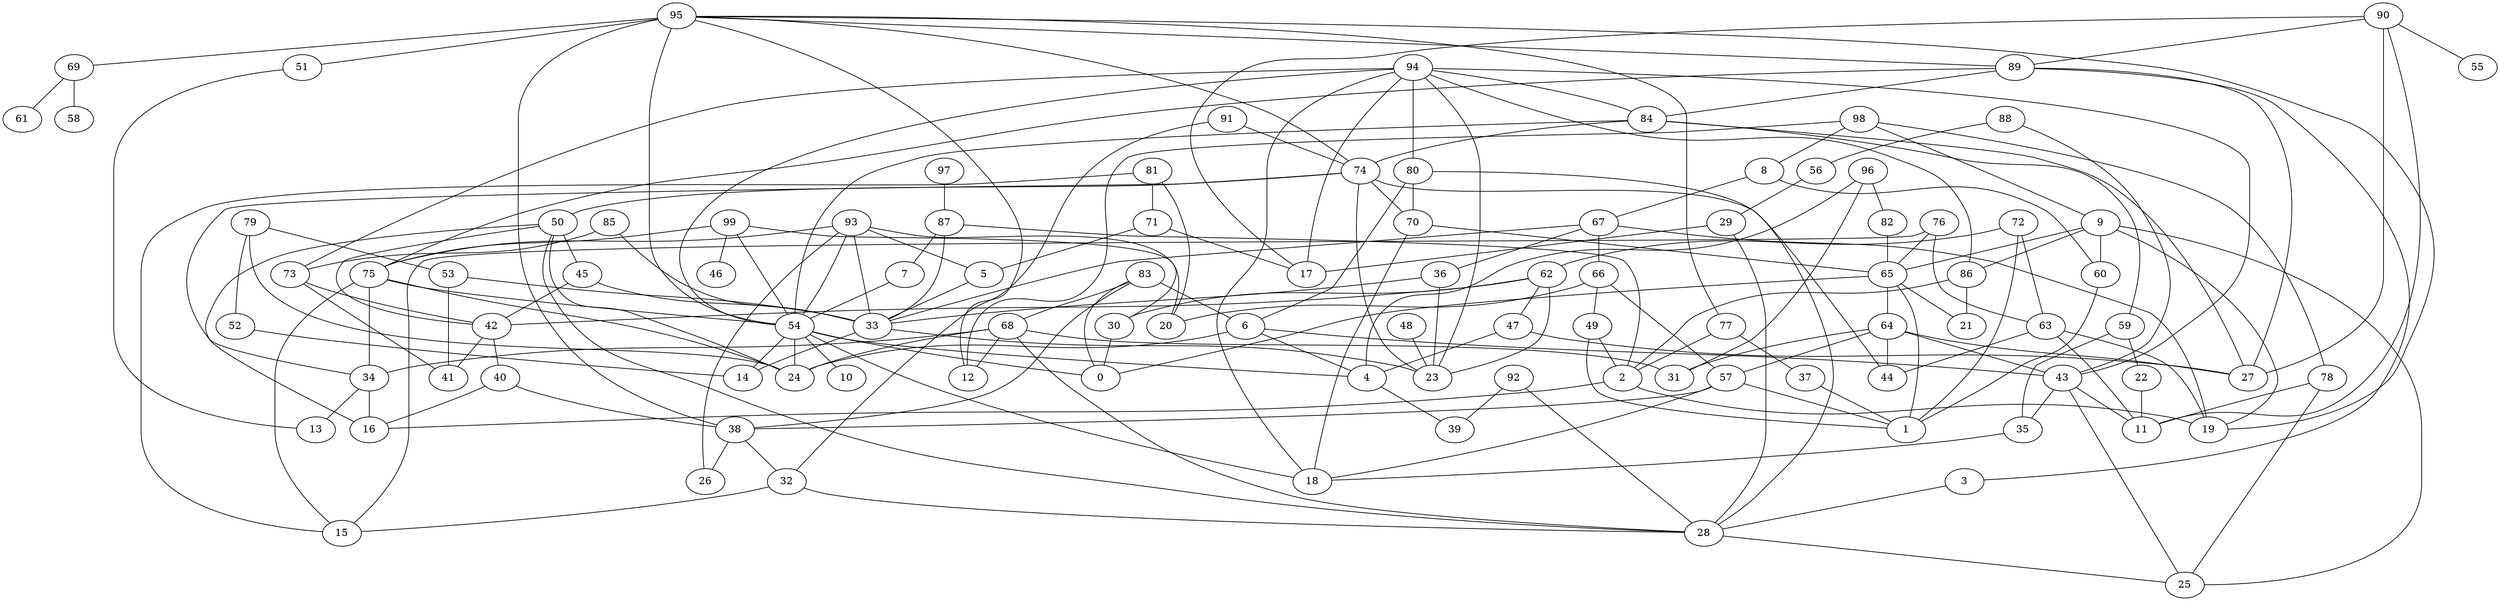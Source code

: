 digraph GG_graph {

subgraph G_graph {
edge [color = black]
"91" -> "74" [dir = none]
"80" -> "28" [dir = none]
"48" -> "23" [dir = none]
"97" -> "87" [dir = none]
"85" -> "33" [dir = none]
"22" -> "11" [dir = none]
"34" -> "16" [dir = none]
"52" -> "14" [dir = none]
"88" -> "56" [dir = none]
"83" -> "0" [dir = none]
"92" -> "28" [dir = none]
"32" -> "28" [dir = none]
"56" -> "29" [dir = none]
"79" -> "24" [dir = none]
"76" -> "63" [dir = none]
"4" -> "39" [dir = none]
"74" -> "34" [dir = none]
"74" -> "44" [dir = none]
"74" -> "50" [dir = none]
"74" -> "70" [dir = none]
"65" -> "21" [dir = none]
"7" -> "54" [dir = none]
"2" -> "19" [dir = none]
"9" -> "60" [dir = none]
"9" -> "25" [dir = none]
"93" -> "5" [dir = none]
"93" -> "26" [dir = none]
"93" -> "33" [dir = none]
"93" -> "54" [dir = none]
"54" -> "4" [dir = none]
"54" -> "10" [dir = none]
"54" -> "0" [dir = none]
"87" -> "33" [dir = none]
"94" -> "73" [dir = none]
"94" -> "86" [dir = none]
"94" -> "43" [dir = none]
"94" -> "54" [dir = none]
"57" -> "18" [dir = none]
"45" -> "42" [dir = none]
"45" -> "33" [dir = none]
"62" -> "23" [dir = none]
"75" -> "15" [dir = none]
"75" -> "24" [dir = none]
"75" -> "54" [dir = none]
"6" -> "4" [dir = none]
"33" -> "23" [dir = none]
"33" -> "14" [dir = none]
"36" -> "23" [dir = none]
"78" -> "11" [dir = none]
"63" -> "11" [dir = none]
"71" -> "17" [dir = none]
"71" -> "5" [dir = none]
"89" -> "3" [dir = none]
"89" -> "27" [dir = none]
"98" -> "8" [dir = none]
"98" -> "12" [dir = none]
"53" -> "41" [dir = none]
"53" -> "33" [dir = none]
"69" -> "61" [dir = none]
"69" -> "58" [dir = none]
"95" -> "51" [dir = none]
"95" -> "77" [dir = none]
"95" -> "12" [dir = none]
"95" -> "89" [dir = none]
"95" -> "69" [dir = none]
"95" -> "19" [dir = none]
"95" -> "74" [dir = none]
"95" -> "38" [dir = none]
"95" -> "54" [dir = none]
"81" -> "15" [dir = none]
"66" -> "49" [dir = none]
"70" -> "65" [dir = none]
"77" -> "37" [dir = none]
"59" -> "35" [dir = none]
"67" -> "33" [dir = none]
"29" -> "17" [dir = none]
"99" -> "20" [dir = none]
"99" -> "46" [dir = none]
"99" -> "54" [dir = none]
"68" -> "12" [dir = none]
"49" -> "2" [dir = none]
"42" -> "40" [dir = none]
"64" -> "31" [dir = none]
"64" -> "43" [dir = none]
"28" -> "25" [dir = none]
"72" -> "63" [dir = none]
"30" -> "0" [dir = none]
"84" -> "27" [dir = none]
"35" -> "18" [dir = none]
"90" -> "55" [dir = none]
"90" -> "11" [dir = none]
"51" -> "13" [dir = none]
"96" -> "82" [dir = none]
"96" -> "31" [dir = none]
"43" -> "35" [dir = none]
"43" -> "11" [dir = none]
"43" -> "25" [dir = none]
"47" -> "27" [dir = none]
"60" -> "1" [dir = none]
"9" -> "65" [dir = none]
"84" -> "74" [dir = none]
"93" -> "30" [dir = none]
"86" -> "2" [dir = none]
"2" -> "16" [dir = none]
"64" -> "57" [dir = none]
"89" -> "75" [dir = none]
"40" -> "16" [dir = none]
"72" -> "62" [dir = none]
"86" -> "21" [dir = none]
"34" -> "13" [dir = none]
"40" -> "38" [dir = none]
"85" -> "73" [dir = none]
"49" -> "1" [dir = none]
"62" -> "47" [dir = none]
"59" -> "22" [dir = none]
"94" -> "23" [dir = none]
"54" -> "18" [dir = none]
"50" -> "42" [dir = none]
"83" -> "38" [dir = none]
"5" -> "33" [dir = none]
"76" -> "65" [dir = none]
"78" -> "25" [dir = none]
"98" -> "78" [dir = none]
"32" -> "15" [dir = none]
"38" -> "26" [dir = none]
"94" -> "84" [dir = none]
"62" -> "42" [dir = none]
"63" -> "19" [dir = none]
"81" -> "20" [dir = none]
"54" -> "24" [dir = none]
"90" -> "27" [dir = none]
"87" -> "7" [dir = none]
"84" -> "59" [dir = none]
"36" -> "33" [dir = none]
"74" -> "23" [dir = none]
"79" -> "53" [dir = none]
"68" -> "24" [dir = none]
"50" -> "28" [dir = none]
"9" -> "86" [dir = none]
"67" -> "19" [dir = none]
"67" -> "66" [dir = none]
"6" -> "24" [dir = none]
"89" -> "84" [dir = none]
"64" -> "27" [dir = none]
"38" -> "32" [dir = none]
"6" -> "43" [dir = none]
"64" -> "44" [dir = none]
"80" -> "70" [dir = none]
"92" -> "39" [dir = none]
"50" -> "16" [dir = none]
"50" -> "24" [dir = none]
"73" -> "41" [dir = none]
"77" -> "2" [dir = none]
"72" -> "1" [dir = none]
"66" -> "57" [dir = none]
"8" -> "60" [dir = none]
"57" -> "1" [dir = none]
"68" -> "31" [dir = none]
"96" -> "4" [dir = none]
"73" -> "42" [dir = none]
"68" -> "28" [dir = none]
"94" -> "18" [dir = none]
"98" -> "9" [dir = none]
"67" -> "36" [dir = none]
"65" -> "1" [dir = none]
"79" -> "52" [dir = none]
"83" -> "68" [dir = none]
"99" -> "75" [dir = none]
"83" -> "6" [dir = none]
"93" -> "75" [dir = none]
"47" -> "4" [dir = none]
"66" -> "20" [dir = none]
"50" -> "45" [dir = none]
"62" -> "30" [dir = none]
"88" -> "43" [dir = none]
"3" -> "28" [dir = none]
"9" -> "19" [dir = none]
"94" -> "17" [dir = none]
"8" -> "67" [dir = none]
"91" -> "32" [dir = none]
"87" -> "2" [dir = none]
"81" -> "71" [dir = none]
"90" -> "17" [dir = none]
"84" -> "54" [dir = none]
"70" -> "18" [dir = none]
"94" -> "80" [dir = none]
"54" -> "14" [dir = none]
"80" -> "6" [dir = none]
"29" -> "28" [dir = none]
"82" -> "65" [dir = none]
"75" -> "34" [dir = none]
"68" -> "34" [dir = none]
"90" -> "89" [dir = none]
"65" -> "0" [dir = none]
"65" -> "64" [dir = none]
"63" -> "44" [dir = none]
"37" -> "1" [dir = none]
"76" -> "15" [dir = none]
"42" -> "41" [dir = none]
"57" -> "38" [dir = none]
}

}
